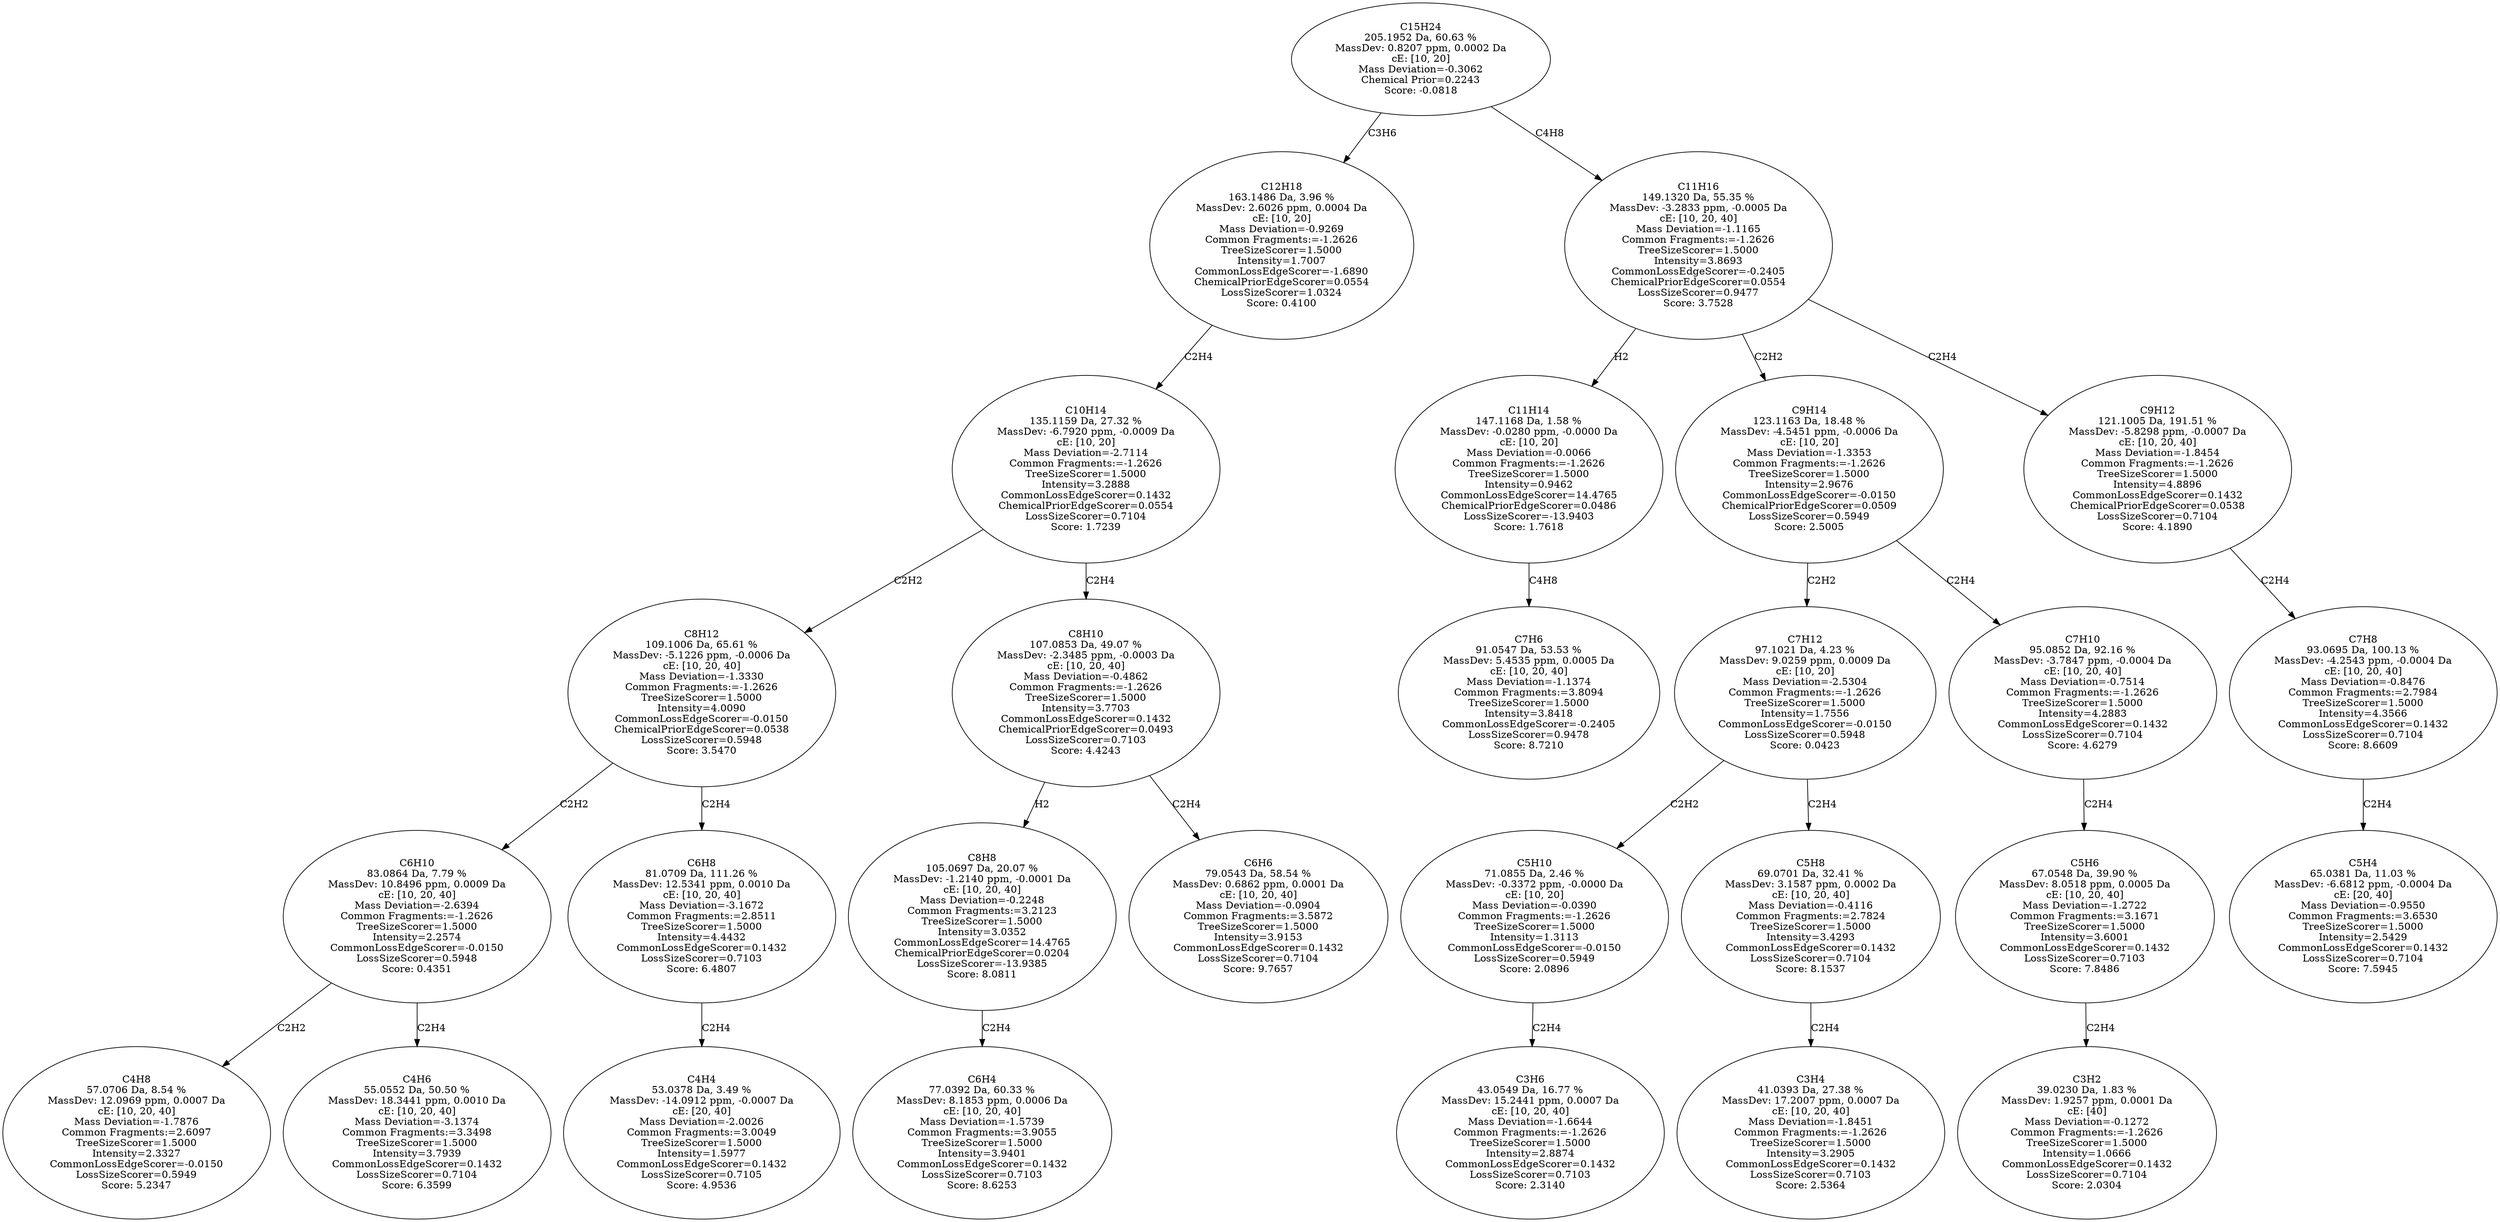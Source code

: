 strict digraph {
v1 [label="C4H8\n57.0706 Da, 8.54 %\nMassDev: 12.0969 ppm, 0.0007 Da\ncE: [10, 20, 40]\nMass Deviation=-1.7876\nCommon Fragments:=2.6097\nTreeSizeScorer=1.5000\nIntensity=2.3327\nCommonLossEdgeScorer=-0.0150\nLossSizeScorer=0.5949\nScore: 5.2347"];
v2 [label="C4H6\n55.0552 Da, 50.50 %\nMassDev: 18.3441 ppm, 0.0010 Da\ncE: [10, 20, 40]\nMass Deviation=-3.1374\nCommon Fragments:=3.3498\nTreeSizeScorer=1.5000\nIntensity=3.7939\nCommonLossEdgeScorer=0.1432\nLossSizeScorer=0.7104\nScore: 6.3599"];
v3 [label="C6H10\n83.0864 Da, 7.79 %\nMassDev: 10.8496 ppm, 0.0009 Da\ncE: [10, 20, 40]\nMass Deviation=-2.6394\nCommon Fragments:=-1.2626\nTreeSizeScorer=1.5000\nIntensity=2.2574\nCommonLossEdgeScorer=-0.0150\nLossSizeScorer=0.5948\nScore: 0.4351"];
v4 [label="C4H4\n53.0378 Da, 3.49 %\nMassDev: -14.0912 ppm, -0.0007 Da\ncE: [20, 40]\nMass Deviation=-2.0026\nCommon Fragments:=3.0049\nTreeSizeScorer=1.5000\nIntensity=1.5977\nCommonLossEdgeScorer=0.1432\nLossSizeScorer=0.7105\nScore: 4.9536"];
v5 [label="C6H8\n81.0709 Da, 111.26 %\nMassDev: 12.5341 ppm, 0.0010 Da\ncE: [10, 20, 40]\nMass Deviation=-3.1672\nCommon Fragments:=2.8511\nTreeSizeScorer=1.5000\nIntensity=4.4432\nCommonLossEdgeScorer=0.1432\nLossSizeScorer=0.7103\nScore: 6.4807"];
v6 [label="C8H12\n109.1006 Da, 65.61 %\nMassDev: -5.1226 ppm, -0.0006 Da\ncE: [10, 20, 40]\nMass Deviation=-1.3330\nCommon Fragments:=-1.2626\nTreeSizeScorer=1.5000\nIntensity=4.0090\nCommonLossEdgeScorer=-0.0150\nChemicalPriorEdgeScorer=0.0538\nLossSizeScorer=0.5948\nScore: 3.5470"];
v7 [label="C6H4\n77.0392 Da, 60.33 %\nMassDev: 8.1853 ppm, 0.0006 Da\ncE: [10, 20, 40]\nMass Deviation=-1.5739\nCommon Fragments:=3.9055\nTreeSizeScorer=1.5000\nIntensity=3.9401\nCommonLossEdgeScorer=0.1432\nLossSizeScorer=0.7103\nScore: 8.6253"];
v8 [label="C8H8\n105.0697 Da, 20.07 %\nMassDev: -1.2140 ppm, -0.0001 Da\ncE: [10, 20, 40]\nMass Deviation=-0.2248\nCommon Fragments:=3.2123\nTreeSizeScorer=1.5000\nIntensity=3.0352\nCommonLossEdgeScorer=14.4765\nChemicalPriorEdgeScorer=0.0204\nLossSizeScorer=-13.9385\nScore: 8.0811"];
v9 [label="C6H6\n79.0543 Da, 58.54 %\nMassDev: 0.6862 ppm, 0.0001 Da\ncE: [10, 20, 40]\nMass Deviation=-0.0904\nCommon Fragments:=3.5872\nTreeSizeScorer=1.5000\nIntensity=3.9153\nCommonLossEdgeScorer=0.1432\nLossSizeScorer=0.7104\nScore: 9.7657"];
v10 [label="C8H10\n107.0853 Da, 49.07 %\nMassDev: -2.3485 ppm, -0.0003 Da\ncE: [10, 20, 40]\nMass Deviation=-0.4862\nCommon Fragments:=-1.2626\nTreeSizeScorer=1.5000\nIntensity=3.7703\nCommonLossEdgeScorer=0.1432\nChemicalPriorEdgeScorer=0.0493\nLossSizeScorer=0.7103\nScore: 4.4243"];
v11 [label="C10H14\n135.1159 Da, 27.32 %\nMassDev: -6.7920 ppm, -0.0009 Da\ncE: [10, 20]\nMass Deviation=-2.7114\nCommon Fragments:=-1.2626\nTreeSizeScorer=1.5000\nIntensity=3.2888\nCommonLossEdgeScorer=0.1432\nChemicalPriorEdgeScorer=0.0554\nLossSizeScorer=0.7104\nScore: 1.7239"];
v12 [label="C12H18\n163.1486 Da, 3.96 %\nMassDev: 2.6026 ppm, 0.0004 Da\ncE: [10, 20]\nMass Deviation=-0.9269\nCommon Fragments:=-1.2626\nTreeSizeScorer=1.5000\nIntensity=1.7007\nCommonLossEdgeScorer=-1.6890\nChemicalPriorEdgeScorer=0.0554\nLossSizeScorer=1.0324\nScore: 0.4100"];
v13 [label="C7H6\n91.0547 Da, 53.53 %\nMassDev: 5.4535 ppm, 0.0005 Da\ncE: [10, 20, 40]\nMass Deviation=-1.1374\nCommon Fragments:=3.8094\nTreeSizeScorer=1.5000\nIntensity=3.8418\nCommonLossEdgeScorer=-0.2405\nLossSizeScorer=0.9478\nScore: 8.7210"];
v14 [label="C11H14\n147.1168 Da, 1.58 %\nMassDev: -0.0280 ppm, -0.0000 Da\ncE: [10, 20]\nMass Deviation=-0.0066\nCommon Fragments:=-1.2626\nTreeSizeScorer=1.5000\nIntensity=0.9462\nCommonLossEdgeScorer=14.4765\nChemicalPriorEdgeScorer=0.0486\nLossSizeScorer=-13.9403\nScore: 1.7618"];
v15 [label="C3H6\n43.0549 Da, 16.77 %\nMassDev: 15.2441 ppm, 0.0007 Da\ncE: [10, 20, 40]\nMass Deviation=-1.6644\nCommon Fragments:=-1.2626\nTreeSizeScorer=1.5000\nIntensity=2.8874\nCommonLossEdgeScorer=0.1432\nLossSizeScorer=0.7103\nScore: 2.3140"];
v16 [label="C5H10\n71.0855 Da, 2.46 %\nMassDev: -0.3372 ppm, -0.0000 Da\ncE: [10, 20]\nMass Deviation=-0.0390\nCommon Fragments:=-1.2626\nTreeSizeScorer=1.5000\nIntensity=1.3113\nCommonLossEdgeScorer=-0.0150\nLossSizeScorer=0.5949\nScore: 2.0896"];
v17 [label="C3H4\n41.0393 Da, 27.38 %\nMassDev: 17.2007 ppm, 0.0007 Da\ncE: [10, 20, 40]\nMass Deviation=-1.8451\nCommon Fragments:=-1.2626\nTreeSizeScorer=1.5000\nIntensity=3.2905\nCommonLossEdgeScorer=0.1432\nLossSizeScorer=0.7103\nScore: 2.5364"];
v18 [label="C5H8\n69.0701 Da, 32.41 %\nMassDev: 3.1587 ppm, 0.0002 Da\ncE: [10, 20, 40]\nMass Deviation=-0.4116\nCommon Fragments:=2.7824\nTreeSizeScorer=1.5000\nIntensity=3.4293\nCommonLossEdgeScorer=0.1432\nLossSizeScorer=0.7104\nScore: 8.1537"];
v19 [label="C7H12\n97.1021 Da, 4.23 %\nMassDev: 9.0259 ppm, 0.0009 Da\ncE: [10, 20]\nMass Deviation=-2.5304\nCommon Fragments:=-1.2626\nTreeSizeScorer=1.5000\nIntensity=1.7556\nCommonLossEdgeScorer=-0.0150\nLossSizeScorer=0.5948\nScore: 0.0423"];
v20 [label="C3H2\n39.0230 Da, 1.83 %\nMassDev: 1.9257 ppm, 0.0001 Da\ncE: [40]\nMass Deviation=-0.1272\nCommon Fragments:=-1.2626\nTreeSizeScorer=1.5000\nIntensity=1.0666\nCommonLossEdgeScorer=0.1432\nLossSizeScorer=0.7104\nScore: 2.0304"];
v21 [label="C5H6\n67.0548 Da, 39.90 %\nMassDev: 8.0518 ppm, 0.0005 Da\ncE: [10, 20, 40]\nMass Deviation=-1.2722\nCommon Fragments:=3.1671\nTreeSizeScorer=1.5000\nIntensity=3.6001\nCommonLossEdgeScorer=0.1432\nLossSizeScorer=0.7103\nScore: 7.8486"];
v22 [label="C7H10\n95.0852 Da, 92.16 %\nMassDev: -3.7847 ppm, -0.0004 Da\ncE: [10, 20, 40]\nMass Deviation=-0.7514\nCommon Fragments:=-1.2626\nTreeSizeScorer=1.5000\nIntensity=4.2883\nCommonLossEdgeScorer=0.1432\nLossSizeScorer=0.7104\nScore: 4.6279"];
v23 [label="C9H14\n123.1163 Da, 18.48 %\nMassDev: -4.5451 ppm, -0.0006 Da\ncE: [10, 20]\nMass Deviation=-1.3353\nCommon Fragments:=-1.2626\nTreeSizeScorer=1.5000\nIntensity=2.9676\nCommonLossEdgeScorer=-0.0150\nChemicalPriorEdgeScorer=0.0509\nLossSizeScorer=0.5949\nScore: 2.5005"];
v24 [label="C5H4\n65.0381 Da, 11.03 %\nMassDev: -6.6812 ppm, -0.0004 Da\ncE: [20, 40]\nMass Deviation=-0.9550\nCommon Fragments:=3.6530\nTreeSizeScorer=1.5000\nIntensity=2.5429\nCommonLossEdgeScorer=0.1432\nLossSizeScorer=0.7104\nScore: 7.5945"];
v25 [label="C7H8\n93.0695 Da, 100.13 %\nMassDev: -4.2543 ppm, -0.0004 Da\ncE: [10, 20, 40]\nMass Deviation=-0.8476\nCommon Fragments:=2.7984\nTreeSizeScorer=1.5000\nIntensity=4.3566\nCommonLossEdgeScorer=0.1432\nLossSizeScorer=0.7104\nScore: 8.6609"];
v26 [label="C9H12\n121.1005 Da, 191.51 %\nMassDev: -5.8298 ppm, -0.0007 Da\ncE: [10, 20, 40]\nMass Deviation=-1.8454\nCommon Fragments:=-1.2626\nTreeSizeScorer=1.5000\nIntensity=4.8896\nCommonLossEdgeScorer=0.1432\nChemicalPriorEdgeScorer=0.0538\nLossSizeScorer=0.7104\nScore: 4.1890"];
v27 [label="C11H16\n149.1320 Da, 55.35 %\nMassDev: -3.2833 ppm, -0.0005 Da\ncE: [10, 20, 40]\nMass Deviation=-1.1165\nCommon Fragments:=-1.2626\nTreeSizeScorer=1.5000\nIntensity=3.8693\nCommonLossEdgeScorer=-0.2405\nChemicalPriorEdgeScorer=0.0554\nLossSizeScorer=0.9477\nScore: 3.7528"];
v28 [label="C15H24\n205.1952 Da, 60.63 %\nMassDev: 0.8207 ppm, 0.0002 Da\ncE: [10, 20]\nMass Deviation=-0.3062\nChemical Prior=0.2243\nScore: -0.0818"];
v3 -> v1 [label="C2H2"];
v3 -> v2 [label="C2H4"];
v6 -> v3 [label="C2H2"];
v5 -> v4 [label="C2H4"];
v6 -> v5 [label="C2H4"];
v11 -> v6 [label="C2H2"];
v8 -> v7 [label="C2H4"];
v10 -> v8 [label="H2"];
v10 -> v9 [label="C2H4"];
v11 -> v10 [label="C2H4"];
v12 -> v11 [label="C2H4"];
v28 -> v12 [label="C3H6"];
v14 -> v13 [label="C4H8"];
v27 -> v14 [label="H2"];
v16 -> v15 [label="C2H4"];
v19 -> v16 [label="C2H2"];
v18 -> v17 [label="C2H4"];
v19 -> v18 [label="C2H4"];
v23 -> v19 [label="C2H2"];
v21 -> v20 [label="C2H4"];
v22 -> v21 [label="C2H4"];
v23 -> v22 [label="C2H4"];
v27 -> v23 [label="C2H2"];
v25 -> v24 [label="C2H4"];
v26 -> v25 [label="C2H4"];
v27 -> v26 [label="C2H4"];
v28 -> v27 [label="C4H8"];
}